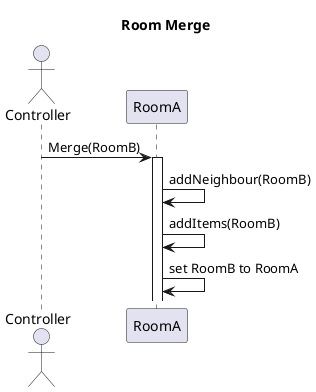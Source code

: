@startuml
title Room Merge

actor Controller
 
    Controller -> RoomA : Merge(RoomB) 
    activate RoomA
        RoomA -> RoomA : addNeighbour(RoomB)
        RoomA -> RoomA : addItems(RoomB)
        RoomA -> RoomA : set RoomB to RoomA
    /' deactivate RoomA '/
@enduml